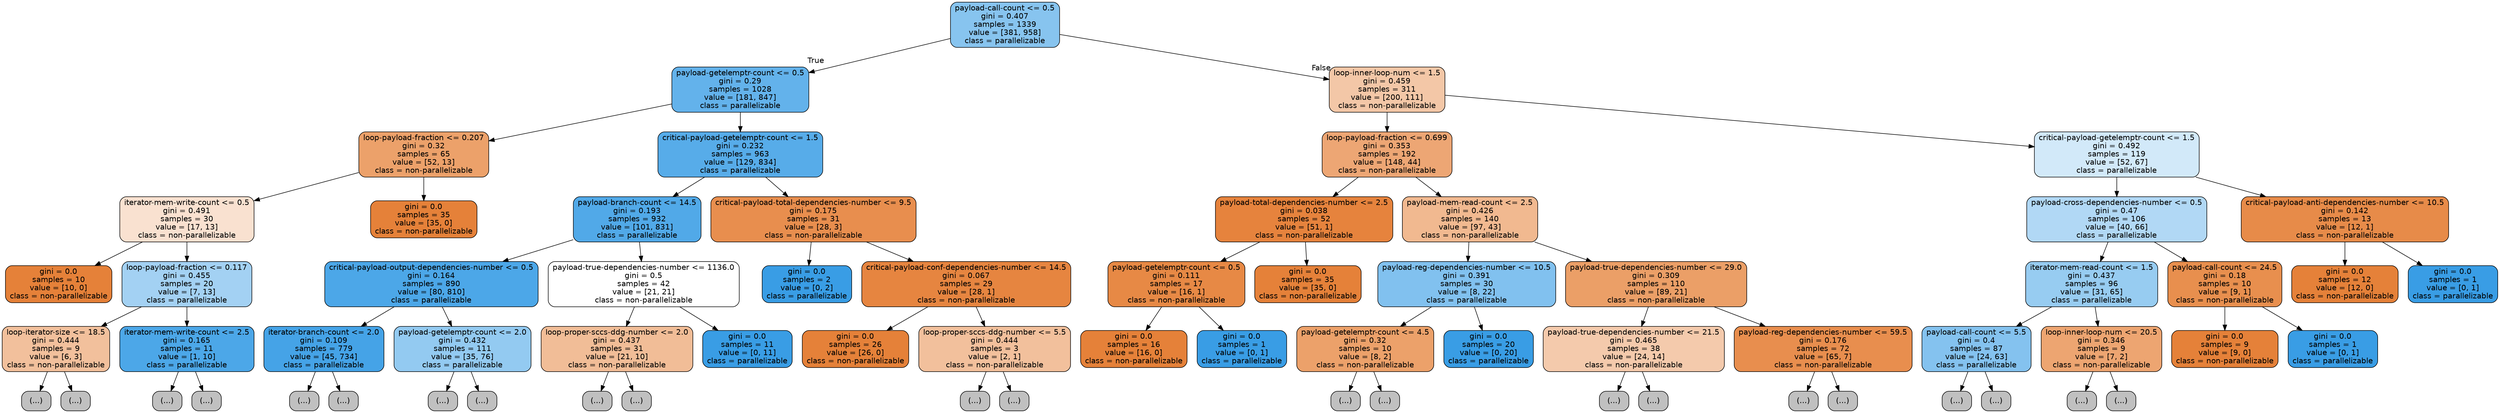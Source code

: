 digraph Tree {
node [shape=box, style="filled, rounded", color="black", fontname=helvetica] ;
edge [fontname=helvetica] ;
0 [label="payload-call-count <= 0.5\ngini = 0.407\nsamples = 1339\nvalue = [381, 958]\nclass = parallelizable", fillcolor="#399de59a"] ;
1 [label="payload-getelemptr-count <= 0.5\ngini = 0.29\nsamples = 1028\nvalue = [181, 847]\nclass = parallelizable", fillcolor="#399de5c9"] ;
0 -> 1 [labeldistance=2.5, labelangle=45, headlabel="True"] ;
2 [label="loop-payload-fraction <= 0.207\ngini = 0.32\nsamples = 65\nvalue = [52, 13]\nclass = non-parallelizable", fillcolor="#e58139bf"] ;
1 -> 2 ;
3 [label="iterator-mem-write-count <= 0.5\ngini = 0.491\nsamples = 30\nvalue = [17, 13]\nclass = non-parallelizable", fillcolor="#e581393c"] ;
2 -> 3 ;
4 [label="gini = 0.0\nsamples = 10\nvalue = [10, 0]\nclass = non-parallelizable", fillcolor="#e58139ff"] ;
3 -> 4 ;
5 [label="loop-payload-fraction <= 0.117\ngini = 0.455\nsamples = 20\nvalue = [7, 13]\nclass = parallelizable", fillcolor="#399de576"] ;
3 -> 5 ;
6 [label="loop-iterator-size <= 18.5\ngini = 0.444\nsamples = 9\nvalue = [6, 3]\nclass = non-parallelizable", fillcolor="#e581397f"] ;
5 -> 6 ;
7 [label="(...)", fillcolor="#C0C0C0"] ;
6 -> 7 ;
8 [label="(...)", fillcolor="#C0C0C0"] ;
6 -> 8 ;
15 [label="iterator-mem-write-count <= 2.5\ngini = 0.165\nsamples = 11\nvalue = [1, 10]\nclass = parallelizable", fillcolor="#399de5e6"] ;
5 -> 15 ;
16 [label="(...)", fillcolor="#C0C0C0"] ;
15 -> 16 ;
17 [label="(...)", fillcolor="#C0C0C0"] ;
15 -> 17 ;
20 [label="gini = 0.0\nsamples = 35\nvalue = [35, 0]\nclass = non-parallelizable", fillcolor="#e58139ff"] ;
2 -> 20 ;
21 [label="critical-payload-getelemptr-count <= 1.5\ngini = 0.232\nsamples = 963\nvalue = [129, 834]\nclass = parallelizable", fillcolor="#399de5d8"] ;
1 -> 21 ;
22 [label="payload-branch-count <= 14.5\ngini = 0.193\nsamples = 932\nvalue = [101, 831]\nclass = parallelizable", fillcolor="#399de5e0"] ;
21 -> 22 ;
23 [label="critical-payload-output-dependencies-number <= 0.5\ngini = 0.164\nsamples = 890\nvalue = [80, 810]\nclass = parallelizable", fillcolor="#399de5e6"] ;
22 -> 23 ;
24 [label="iterator-branch-count <= 2.0\ngini = 0.109\nsamples = 779\nvalue = [45, 734]\nclass = parallelizable", fillcolor="#399de5ef"] ;
23 -> 24 ;
25 [label="(...)", fillcolor="#C0C0C0"] ;
24 -> 25 ;
124 [label="(...)", fillcolor="#C0C0C0"] ;
24 -> 124 ;
125 [label="payload-getelemptr-count <= 2.0\ngini = 0.432\nsamples = 111\nvalue = [35, 76]\nclass = parallelizable", fillcolor="#399de58a"] ;
23 -> 125 ;
126 [label="(...)", fillcolor="#C0C0C0"] ;
125 -> 126 ;
129 [label="(...)", fillcolor="#C0C0C0"] ;
125 -> 129 ;
170 [label="payload-true-dependencies-number <= 1136.0\ngini = 0.5\nsamples = 42\nvalue = [21, 21]\nclass = non-parallelizable", fillcolor="#e5813900"] ;
22 -> 170 ;
171 [label="loop-proper-sccs-ddg-number <= 2.0\ngini = 0.437\nsamples = 31\nvalue = [21, 10]\nclass = non-parallelizable", fillcolor="#e5813986"] ;
170 -> 171 ;
172 [label="(...)", fillcolor="#C0C0C0"] ;
171 -> 172 ;
173 [label="(...)", fillcolor="#C0C0C0"] ;
171 -> 173 ;
182 [label="gini = 0.0\nsamples = 11\nvalue = [0, 11]\nclass = parallelizable", fillcolor="#399de5ff"] ;
170 -> 182 ;
183 [label="critical-payload-total-dependencies-number <= 9.5\ngini = 0.175\nsamples = 31\nvalue = [28, 3]\nclass = non-parallelizable", fillcolor="#e58139e4"] ;
21 -> 183 ;
184 [label="gini = 0.0\nsamples = 2\nvalue = [0, 2]\nclass = parallelizable", fillcolor="#399de5ff"] ;
183 -> 184 ;
185 [label="critical-payload-conf-dependencies-number <= 14.5\ngini = 0.067\nsamples = 29\nvalue = [28, 1]\nclass = non-parallelizable", fillcolor="#e58139f6"] ;
183 -> 185 ;
186 [label="gini = 0.0\nsamples = 26\nvalue = [26, 0]\nclass = non-parallelizable", fillcolor="#e58139ff"] ;
185 -> 186 ;
187 [label="loop-proper-sccs-ddg-number <= 5.5\ngini = 0.444\nsamples = 3\nvalue = [2, 1]\nclass = non-parallelizable", fillcolor="#e581397f"] ;
185 -> 187 ;
188 [label="(...)", fillcolor="#C0C0C0"] ;
187 -> 188 ;
189 [label="(...)", fillcolor="#C0C0C0"] ;
187 -> 189 ;
190 [label="loop-inner-loop-num <= 1.5\ngini = 0.459\nsamples = 311\nvalue = [200, 111]\nclass = non-parallelizable", fillcolor="#e5813971"] ;
0 -> 190 [labeldistance=2.5, labelangle=-45, headlabel="False"] ;
191 [label="loop-payload-fraction <= 0.699\ngini = 0.353\nsamples = 192\nvalue = [148, 44]\nclass = non-parallelizable", fillcolor="#e58139b3"] ;
190 -> 191 ;
192 [label="payload-total-dependencies-number <= 2.5\ngini = 0.038\nsamples = 52\nvalue = [51, 1]\nclass = non-parallelizable", fillcolor="#e58139fa"] ;
191 -> 192 ;
193 [label="payload-getelemptr-count <= 0.5\ngini = 0.111\nsamples = 17\nvalue = [16, 1]\nclass = non-parallelizable", fillcolor="#e58139ef"] ;
192 -> 193 ;
194 [label="gini = 0.0\nsamples = 16\nvalue = [16, 0]\nclass = non-parallelizable", fillcolor="#e58139ff"] ;
193 -> 194 ;
195 [label="gini = 0.0\nsamples = 1\nvalue = [0, 1]\nclass = parallelizable", fillcolor="#399de5ff"] ;
193 -> 195 ;
196 [label="gini = 0.0\nsamples = 35\nvalue = [35, 0]\nclass = non-parallelizable", fillcolor="#e58139ff"] ;
192 -> 196 ;
197 [label="payload-mem-read-count <= 2.5\ngini = 0.426\nsamples = 140\nvalue = [97, 43]\nclass = non-parallelizable", fillcolor="#e581398e"] ;
191 -> 197 ;
198 [label="payload-reg-dependencies-number <= 10.5\ngini = 0.391\nsamples = 30\nvalue = [8, 22]\nclass = parallelizable", fillcolor="#399de5a2"] ;
197 -> 198 ;
199 [label="payload-getelemptr-count <= 4.5\ngini = 0.32\nsamples = 10\nvalue = [8, 2]\nclass = non-parallelizable", fillcolor="#e58139bf"] ;
198 -> 199 ;
200 [label="(...)", fillcolor="#C0C0C0"] ;
199 -> 200 ;
201 [label="(...)", fillcolor="#C0C0C0"] ;
199 -> 201 ;
202 [label="gini = 0.0\nsamples = 20\nvalue = [0, 20]\nclass = parallelizable", fillcolor="#399de5ff"] ;
198 -> 202 ;
203 [label="payload-true-dependencies-number <= 29.0\ngini = 0.309\nsamples = 110\nvalue = [89, 21]\nclass = non-parallelizable", fillcolor="#e58139c3"] ;
197 -> 203 ;
204 [label="payload-true-dependencies-number <= 21.5\ngini = 0.465\nsamples = 38\nvalue = [24, 14]\nclass = non-parallelizable", fillcolor="#e581396a"] ;
203 -> 204 ;
205 [label="(...)", fillcolor="#C0C0C0"] ;
204 -> 205 ;
216 [label="(...)", fillcolor="#C0C0C0"] ;
204 -> 216 ;
223 [label="payload-reg-dependencies-number <= 59.5\ngini = 0.176\nsamples = 72\nvalue = [65, 7]\nclass = non-parallelizable", fillcolor="#e58139e4"] ;
203 -> 223 ;
224 [label="(...)", fillcolor="#C0C0C0"] ;
223 -> 224 ;
229 [label="(...)", fillcolor="#C0C0C0"] ;
223 -> 229 ;
236 [label="critical-payload-getelemptr-count <= 1.5\ngini = 0.492\nsamples = 119\nvalue = [52, 67]\nclass = parallelizable", fillcolor="#399de539"] ;
190 -> 236 ;
237 [label="payload-cross-dependencies-number <= 0.5\ngini = 0.47\nsamples = 106\nvalue = [40, 66]\nclass = parallelizable", fillcolor="#399de564"] ;
236 -> 237 ;
238 [label="iterator-mem-read-count <= 1.5\ngini = 0.437\nsamples = 96\nvalue = [31, 65]\nclass = parallelizable", fillcolor="#399de585"] ;
237 -> 238 ;
239 [label="payload-call-count <= 5.5\ngini = 0.4\nsamples = 87\nvalue = [24, 63]\nclass = parallelizable", fillcolor="#399de59e"] ;
238 -> 239 ;
240 [label="(...)", fillcolor="#C0C0C0"] ;
239 -> 240 ;
259 [label="(...)", fillcolor="#C0C0C0"] ;
239 -> 259 ;
272 [label="loop-inner-loop-num <= 20.5\ngini = 0.346\nsamples = 9\nvalue = [7, 2]\nclass = non-parallelizable", fillcolor="#e58139b6"] ;
238 -> 272 ;
273 [label="(...)", fillcolor="#C0C0C0"] ;
272 -> 273 ;
274 [label="(...)", fillcolor="#C0C0C0"] ;
272 -> 274 ;
275 [label="payload-call-count <= 24.5\ngini = 0.18\nsamples = 10\nvalue = [9, 1]\nclass = non-parallelizable", fillcolor="#e58139e3"] ;
237 -> 275 ;
276 [label="gini = 0.0\nsamples = 9\nvalue = [9, 0]\nclass = non-parallelizable", fillcolor="#e58139ff"] ;
275 -> 276 ;
277 [label="gini = 0.0\nsamples = 1\nvalue = [0, 1]\nclass = parallelizable", fillcolor="#399de5ff"] ;
275 -> 277 ;
278 [label="critical-payload-anti-dependencies-number <= 10.5\ngini = 0.142\nsamples = 13\nvalue = [12, 1]\nclass = non-parallelizable", fillcolor="#e58139ea"] ;
236 -> 278 ;
279 [label="gini = 0.0\nsamples = 12\nvalue = [12, 0]\nclass = non-parallelizable", fillcolor="#e58139ff"] ;
278 -> 279 ;
280 [label="gini = 0.0\nsamples = 1\nvalue = [0, 1]\nclass = parallelizable", fillcolor="#399de5ff"] ;
278 -> 280 ;
}